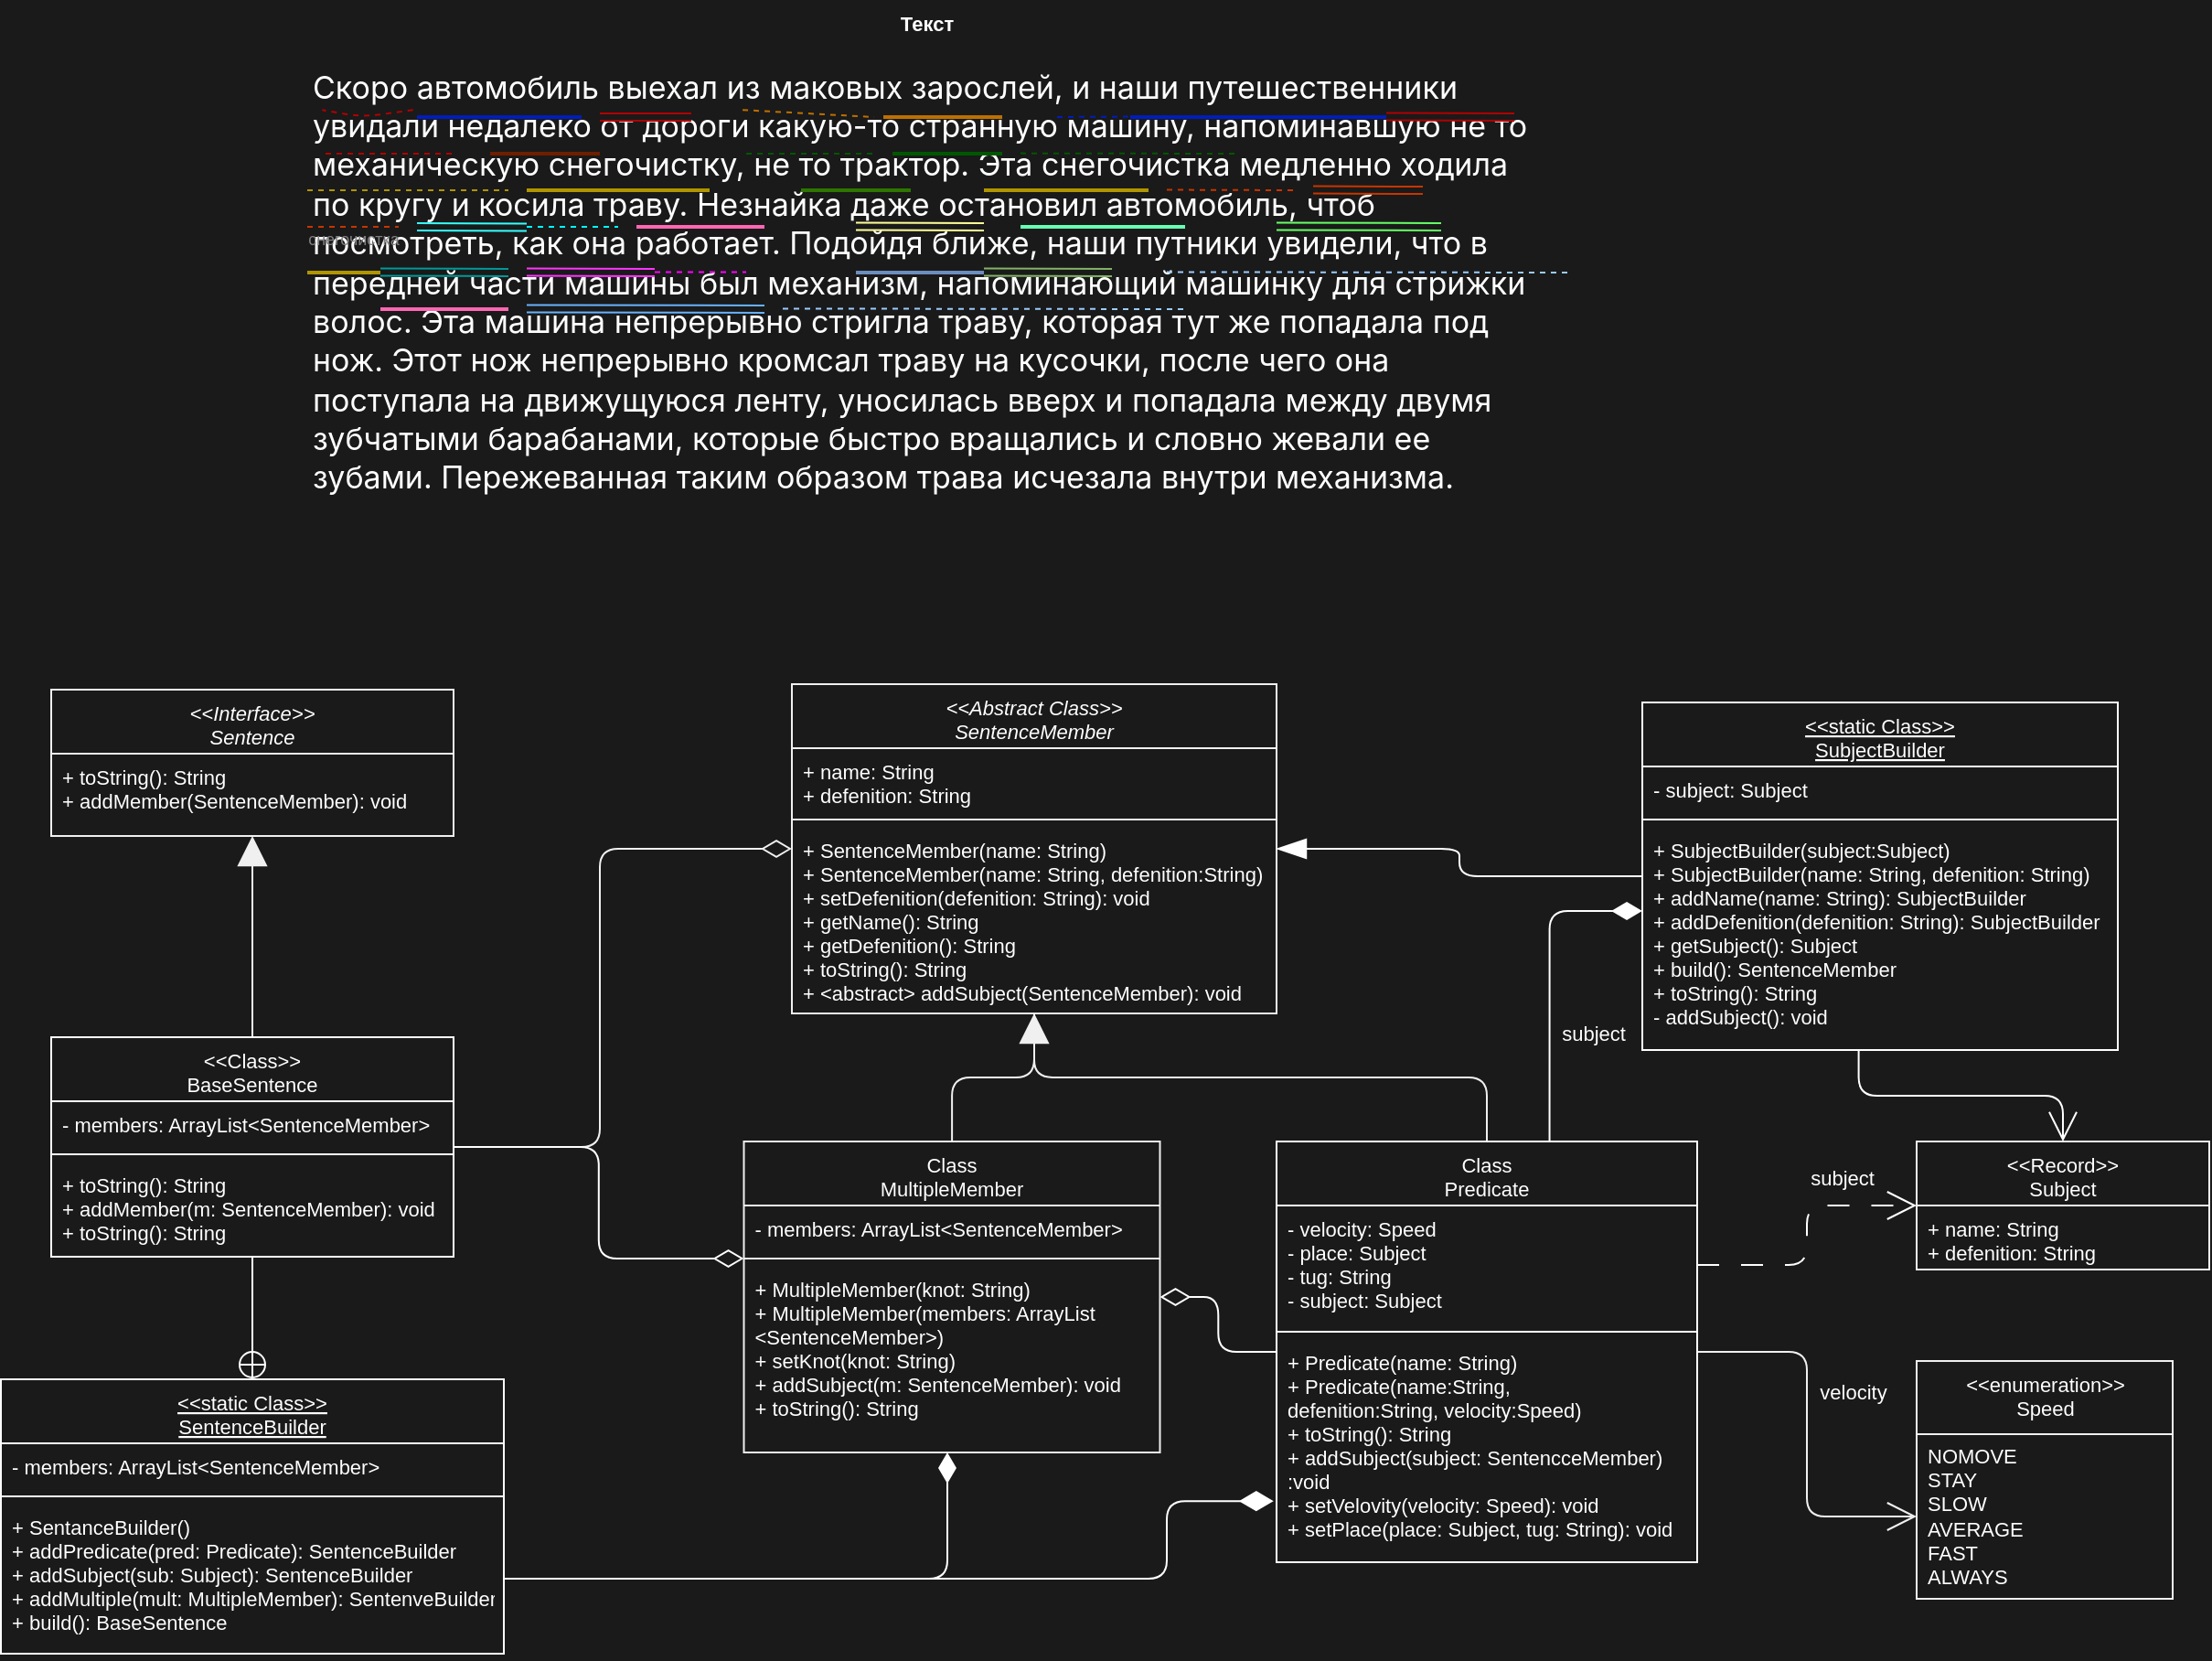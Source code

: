 <mxfile>
    <diagram id="77RbhD9AB3qgGdtPII2Z" name="Страница 1">
        <mxGraphModel dx="1142" dy="592" grid="1" gridSize="10" guides="1" tooltips="1" connect="1" arrows="1" fold="1" page="0" pageScale="1" pageWidth="1169" pageHeight="827" background="#1A1A1A" math="0" shadow="0">
            <root>
                <mxCell id="0"/>
                <mxCell id="1" parent="0"/>
                <mxCell id="2" value="&lt;h1 style=&quot;text-align: center; font-size: 11px;&quot;&gt;&lt;font color=&quot;#ffffff&quot;&gt;Текст&lt;/font&gt;&lt;/h1&gt;&lt;p style=&quot;font-size: 17px;&quot;&gt;&lt;span style=&quot;font-family: -apple-system, BlinkMacSystemFont, &amp;quot;Segoe UI&amp;quot;, Roboto, &amp;quot;Helvetica Neue&amp;quot;, Arial, &amp;quot;Noto Sans&amp;quot;, sans-serif, &amp;quot;Apple Color Emoji&amp;quot;, &amp;quot;Segoe UI Emoji&amp;quot;, &amp;quot;Segoe UI Symbol&amp;quot;, &amp;quot;Noto Color Emoji&amp;quot;;&quot;&gt;&lt;font color=&quot;#ffffff&quot;&gt;Скоро автомобиль выехал из маковых зарослей, и наши путешественники увидали недалеко от дороги какую-то странную машину, напоминавшую не то механическую снегочистку, не то трактор. Эта снегочистка медленно ходила по кругу и косила траву. Незнайка даже остановил автомобиль, чтоб посмотреть, как она работает. Подойдя ближе, наши путники увидели, что в передней части машины был механизм, напоминающий машинку для стрижки волос. Эта машина непрерывно стригла траву, которая тут же попадала под нож. Этот нож непрерывно кромсал траву на кусочки, после чего она поступала на движущуюся ленту, уносилась вверх и попадала между двумя зубчатыми барабанами, которые быстро вращались и словно жевали ее зубами. Пережеванная таким образом трава исчезала внутри механизма.&lt;/font&gt;&lt;/span&gt;&lt;br style=&quot;font-size: 11px;&quot;&gt;&lt;/p&gt;" style="text;html=1;strokeColor=none;fillColor=none;spacing=5;spacingTop=-20;whiteSpace=wrap;overflow=hidden;rounded=0;fontSize=11;movable=1;resizable=1;rotatable=1;deletable=1;editable=1;connectable=1;" parent="1" vertex="1">
                    <mxGeometry x="58" y="66" width="680" height="300" as="geometry"/>
                </mxCell>
                <mxCell id="3" value="" style="shape=link;html=1;fontSize=17;fontColor=#FF3333;fillColor=#e51400;strokeColor=#B20000;" parent="1" edge="1">
                    <mxGeometry width="100" relative="1" as="geometry">
                        <mxPoint x="220" y="120" as="sourcePoint"/>
                        <mxPoint x="270" y="120" as="targetPoint"/>
                    </mxGeometry>
                </mxCell>
                <mxCell id="6" value="" style="line;strokeWidth=2;html=1;labelBackgroundColor=none;fontSize=17;fontColor=#ffffff;fillColor=#0050ef;strokeColor=#001DBC;" parent="1" vertex="1">
                    <mxGeometry x="120" y="110" width="90" height="20" as="geometry"/>
                </mxCell>
                <mxCell id="7" value="" style="endArrow=none;dashed=1;html=1;fontSize=17;fontColor=#FF3333;exitX=0.088;exitY=0.167;exitDx=0;exitDy=0;exitPerimeter=0;entryX=0.015;entryY=0.167;entryDx=0;entryDy=0;entryPerimeter=0;fillColor=#e51400;strokeColor=#B20000;" parent="1" source="2" target="2" edge="1">
                    <mxGeometry width="50" height="50" relative="1" as="geometry">
                        <mxPoint x="210" y="210" as="sourcePoint"/>
                        <mxPoint x="260" y="160" as="targetPoint"/>
                        <Array as="points">
                            <mxPoint x="90" y="120"/>
                        </Array>
                    </mxGeometry>
                </mxCell>
                <mxCell id="9" value="" style="endArrow=none;dashed=1;html=1;fontSize=17;fontColor=#FF3333;exitX=0.353;exitY=0.167;exitDx=0;exitDy=0;exitPerimeter=0;fillColor=#f0a30a;strokeColor=#BD7000;" parent="1" source="2" edge="1">
                    <mxGeometry width="50" height="50" relative="1" as="geometry">
                        <mxPoint x="320" y="220" as="sourcePoint"/>
                        <mxPoint x="370" y="120" as="targetPoint"/>
                    </mxGeometry>
                </mxCell>
                <mxCell id="12" value="" style="line;strokeWidth=2;html=1;labelBackgroundColor=none;fontSize=17;fontColor=#000000;fillColor=#f0a30a;strokeColor=#BD7000;" parent="1" vertex="1">
                    <mxGeometry x="375" y="115" width="65" height="10" as="geometry"/>
                </mxCell>
                <mxCell id="14" value="" style="line;strokeWidth=2;html=1;labelBackgroundColor=none;fontSize=17;fontColor=#ffffff;fillColor=#0050ef;strokeColor=#001DBC;" parent="1" vertex="1">
                    <mxGeometry x="510" y="115" width="140" height="10" as="geometry"/>
                </mxCell>
                <mxCell id="15" value="" style="shape=link;html=1;fontSize=17;fontColor=#FF3333;fillColor=#e51400;strokeColor=#B20000;" parent="1" edge="1">
                    <mxGeometry width="100" relative="1" as="geometry">
                        <mxPoint x="650" y="119.78" as="sourcePoint"/>
                        <mxPoint x="720" y="120" as="targetPoint"/>
                    </mxGeometry>
                </mxCell>
                <mxCell id="16" value="" style="endArrow=none;dashed=1;html=1;fontSize=17;fontColor=#FF3333;fillColor=#0050ef;strokeColor=#001DBC;" parent="1" edge="1">
                    <mxGeometry width="50" height="50" relative="1" as="geometry">
                        <mxPoint x="470" y="120" as="sourcePoint"/>
                        <mxPoint x="510" y="119.78" as="targetPoint"/>
                    </mxGeometry>
                </mxCell>
                <mxCell id="17" value="" style="endArrow=none;dashed=1;html=1;fontSize=17;fontColor=#FF3333;fillColor=#e51400;strokeColor=#B20000;" parent="1" edge="1">
                    <mxGeometry width="50" height="50" relative="1" as="geometry">
                        <mxPoint x="70" y="140" as="sourcePoint"/>
                        <mxPoint x="140" y="140" as="targetPoint"/>
                    </mxGeometry>
                </mxCell>
                <mxCell id="21" value="" style="line;strokeWidth=2;html=1;labelBackgroundColor=none;fontSize=17;fontColor=#ffffff;fillColor=#a0522d;strokeColor=#6D1F00;" parent="1" vertex="1">
                    <mxGeometry x="160" y="130" width="60" height="20" as="geometry"/>
                </mxCell>
                <mxCell id="22" value="" style="line;strokeWidth=2;html=1;labelBackgroundColor=none;fontSize=17;fillColor=#008a00;strokeColor=#005700;fontColor=#ffffff;" parent="1" vertex="1">
                    <mxGeometry x="380" y="135" width="60" height="10" as="geometry"/>
                </mxCell>
                <mxCell id="23" value="" style="endArrow=none;dashed=1;html=1;fontSize=17;fontColor=#FF3333;fillColor=#008a00;strokeColor=#005700;" parent="1" edge="1">
                    <mxGeometry width="50" height="50" relative="1" as="geometry">
                        <mxPoint x="300" y="140" as="sourcePoint"/>
                        <mxPoint x="370" y="140" as="targetPoint"/>
                    </mxGeometry>
                </mxCell>
                <mxCell id="27" value="" style="endArrow=none;dashed=1;html=1;fontSize=17;fontColor=#FF3333;fillColor=#008a00;strokeColor=#005700;" parent="1" edge="1">
                    <mxGeometry width="50" height="50" relative="1" as="geometry">
                        <mxPoint x="450" y="139.81" as="sourcePoint"/>
                        <mxPoint x="570" y="140" as="targetPoint"/>
                    </mxGeometry>
                </mxCell>
                <mxCell id="28" value="" style="line;strokeWidth=2;html=1;labelBackgroundColor=none;fontSize=17;fontColor=#000000;fillColor=#e3c800;strokeColor=#B09500;" parent="1" vertex="1">
                    <mxGeometry x="180" y="150" width="100" height="20" as="geometry"/>
                </mxCell>
                <mxCell id="29" value="" style="endArrow=none;dashed=1;html=1;fontSize=17;fontColor=#FF3333;fillColor=#e3c800;strokeColor=#B09500;" parent="1" edge="1">
                    <mxGeometry width="50" height="50" relative="1" as="geometry">
                        <mxPoint x="60.0" y="160" as="sourcePoint"/>
                        <mxPoint x="170" y="160" as="targetPoint"/>
                    </mxGeometry>
                </mxCell>
                <mxCell id="30" value="" style="line;strokeWidth=2;html=1;labelBackgroundColor=none;fontSize=17;fontColor=#ffffff;fillColor=#60a917;strokeColor=#2D7600;" parent="1" vertex="1">
                    <mxGeometry x="330" y="150" width="60" height="20" as="geometry"/>
                </mxCell>
                <mxCell id="31" value="" style="line;strokeWidth=2;html=1;labelBackgroundColor=none;fontSize=17;fontColor=#000000;fillColor=#e3c800;strokeColor=#B09500;" parent="1" vertex="1">
                    <mxGeometry x="430" y="155" width="90" height="10" as="geometry"/>
                </mxCell>
                <mxCell id="32" value="" style="shape=link;html=1;fontSize=17;fontColor=#FF3333;fillColor=#fa6800;strokeColor=#C73500;" parent="1" edge="1">
                    <mxGeometry width="100" relative="1" as="geometry">
                        <mxPoint x="610" y="159.77" as="sourcePoint"/>
                        <mxPoint x="670" y="160" as="targetPoint"/>
                    </mxGeometry>
                </mxCell>
                <mxCell id="33" value="" style="endArrow=none;dashed=1;html=1;fontSize=17;fontColor=#FF3333;fillColor=#fa6800;strokeColor=#C73500;" parent="1" edge="1">
                    <mxGeometry width="50" height="50" relative="1" as="geometry">
                        <mxPoint x="530.0" y="159.77" as="sourcePoint"/>
                        <mxPoint x="600" y="160" as="targetPoint"/>
                    </mxGeometry>
                </mxCell>
                <mxCell id="34" value="" style="endArrow=none;dashed=1;html=1;fontSize=17;fontColor=#FF3333;fillColor=#fa6800;strokeColor=#C73500;" parent="1" edge="1">
                    <mxGeometry width="50" height="50" relative="1" as="geometry">
                        <mxPoint x="60" y="180" as="sourcePoint"/>
                        <mxPoint x="110" y="180" as="targetPoint"/>
                    </mxGeometry>
                </mxCell>
                <mxCell id="35" value="" style="shape=link;html=1;fontSize=17;fontColor=#FF3333;fillColor=#b1ddf0;strokeColor=#33FFFF;" parent="1" edge="1">
                    <mxGeometry width="100" relative="1" as="geometry">
                        <mxPoint x="120" y="180.0" as="sourcePoint"/>
                        <mxPoint x="180" y="180.23" as="targetPoint"/>
                    </mxGeometry>
                </mxCell>
                <mxCell id="36" value="" style="endArrow=none;dashed=1;html=1;fontSize=17;fontColor=#FF3333;fillColor=#fa6800;strokeColor=#00FFFF;" parent="1" edge="1">
                    <mxGeometry width="50" height="50" relative="1" as="geometry">
                        <mxPoint x="180" y="180" as="sourcePoint"/>
                        <mxPoint x="230" y="180" as="targetPoint"/>
                    </mxGeometry>
                </mxCell>
                <mxCell id="38" value="" style="line;strokeWidth=2;html=1;labelBackgroundColor=none;fontSize=17;fontColor=#ffffff;fillColor=none;strokeColor=#FF66B3;gradientColor=none;" parent="1" vertex="1">
                    <mxGeometry x="240" y="170" width="70" height="20" as="geometry"/>
                </mxCell>
                <mxCell id="39" value="" style="shape=link;html=1;fontSize=17;fontColor=#FF3333;fillColor=#e51400;strokeColor=#FFFF99;" parent="1" edge="1">
                    <mxGeometry width="100" relative="1" as="geometry">
                        <mxPoint x="360" y="179.76" as="sourcePoint"/>
                        <mxPoint x="430" y="179.98" as="targetPoint"/>
                    </mxGeometry>
                </mxCell>
                <mxCell id="41" value="" style="line;strokeWidth=2;html=1;labelBackgroundColor=none;fontSize=17;fontColor=#ffffff;fillColor=none;strokeColor=#66FFB3;gradientColor=none;" parent="1" vertex="1">
                    <mxGeometry x="450" y="170" width="90" height="20" as="geometry"/>
                </mxCell>
                <mxCell id="42" value="" style="shape=link;html=1;fontSize=17;fontColor=#FF3333;fillColor=#e51400;strokeColor=#66FF66;" parent="1" edge="1">
                    <mxGeometry width="100" relative="1" as="geometry">
                        <mxPoint x="590" y="179.76" as="sourcePoint"/>
                        <mxPoint x="680" y="180" as="targetPoint"/>
                    </mxGeometry>
                </mxCell>
                <mxCell id="43" value="" style="line;strokeWidth=2;html=1;labelBackgroundColor=none;fontSize=17;fontColor=#000000;fillColor=#e3c800;strokeColor=#B09500;" parent="1" vertex="1">
                    <mxGeometry x="60" y="200" width="40" height="10" as="geometry"/>
                </mxCell>
                <mxCell id="44" value="&lt;font color=&quot;#808080&quot; style=&quot;font-size: 9px;&quot;&gt;снегочистка&lt;/font&gt;" style="text;html=1;align=center;verticalAlign=middle;resizable=0;points=[];autosize=1;strokeColor=none;fillColor=none;fontSize=17;fontColor=#FF3333;" parent="1" vertex="1">
                    <mxGeometry x="50" y="170" width="70" height="30" as="geometry"/>
                </mxCell>
                <mxCell id="45" value="" style="shape=link;html=1;fontSize=17;fontColor=#FF3333;fillColor=#b1ddf0;strokeColor=#009999;" parent="1" edge="1">
                    <mxGeometry width="100" relative="1" as="geometry">
                        <mxPoint x="100" y="204.76" as="sourcePoint"/>
                        <mxPoint x="170" y="205" as="targetPoint"/>
                    </mxGeometry>
                </mxCell>
                <mxCell id="46" value="" style="shape=link;html=1;fontSize=17;fontColor=#FF3333;fillColor=#b1ddf0;strokeColor=#FF33FF;" parent="1" edge="1">
                    <mxGeometry width="100" relative="1" as="geometry">
                        <mxPoint x="180" y="204.78" as="sourcePoint"/>
                        <mxPoint x="250" y="205.02" as="targetPoint"/>
                    </mxGeometry>
                </mxCell>
                <mxCell id="47" value="" style="endArrow=none;dashed=1;html=1;fontSize=17;fontColor=#FF3333;fillColor=#fa6800;strokeColor=#FF00FF;" parent="1" edge="1">
                    <mxGeometry width="50" height="50" relative="1" as="geometry">
                        <mxPoint x="250" y="204.78" as="sourcePoint"/>
                        <mxPoint x="300" y="204.78" as="targetPoint"/>
                    </mxGeometry>
                </mxCell>
                <mxCell id="48" value="" style="line;strokeWidth=2;html=1;labelBackgroundColor=none;fontSize=17;fillColor=#dae8fc;strokeColor=#6c8ebf;gradientColor=#7ea6e0;" parent="1" vertex="1">
                    <mxGeometry x="360" y="195" width="70" height="20" as="geometry"/>
                </mxCell>
                <mxCell id="49" value="" style="shape=link;html=1;fontSize=17;fontColor=#FF3333;fillColor=#d5e8d4;strokeColor=#82b366;gradientColor=#97d077;" parent="1" edge="1">
                    <mxGeometry width="100" relative="1" as="geometry">
                        <mxPoint x="430" y="204.78" as="sourcePoint"/>
                        <mxPoint x="500" y="205.0" as="targetPoint"/>
                    </mxGeometry>
                </mxCell>
                <mxCell id="163" style="edgeStyle=orthogonalEdgeStyle;jumpSize=6;html=1;entryX=0.455;entryY=1;entryDx=0;entryDy=0;entryPerimeter=0;startArrow=open;startFill=0;endArrow=none;endFill=0;startSize=14;endSize=14;strokeColor=#FFFFFF;" parent="1" source="58" target="157" edge="1">
                    <mxGeometry relative="1" as="geometry"/>
                </mxCell>
                <mxCell id="58" value="&lt;&lt;Record&gt;&gt;&#10;Subject" style="swimlane;fontStyle=0;align=center;verticalAlign=top;childLayout=stackLayout;horizontal=1;startSize=35;horizontalStack=0;resizeParent=1;resizeParentMax=0;resizeLast=0;collapsible=1;marginBottom=0;rounded=0;shadow=0;glass=0;labelBackgroundColor=none;strokeColor=#F0F0F0;fontSize=11;fontColor=#FFFFFF;fillColor=none;gradientColor=none;" parent="1" vertex="1">
                    <mxGeometry x="940" y="680" width="160" height="70" as="geometry">
                        <mxRectangle x="970.31" y="843" width="100" height="40" as="alternateBounds"/>
                    </mxGeometry>
                </mxCell>
                <mxCell id="59" value="+ name: String&#10;+ defenition: String&#10;" style="text;strokeColor=none;fillColor=none;align=left;verticalAlign=top;spacingLeft=4;spacingRight=4;overflow=hidden;rotatable=0;points=[[0,0.5],[1,0.5]];portConstraint=eastwest;rounded=0;shadow=0;glass=0;labelBackgroundColor=none;fontSize=11;fontColor=#FFFFFF;" parent="58" vertex="1">
                    <mxGeometry y="35" width="160" height="35" as="geometry"/>
                </mxCell>
                <mxCell id="101" style="edgeStyle=elbowEdgeStyle;html=1;strokeColor=#F0F0F0;strokeWidth=1;fontSize=11;fontColor=#FFFFFF;startArrow=diamondThin;startFill=0;endArrow=none;endFill=0;exitX=0;exitY=0.5;exitDx=0;exitDy=0;startSize=14;endSize=14;" parent="1" source="62" target="94" edge="1">
                    <mxGeometry relative="1" as="geometry">
                        <Array as="points">
                            <mxPoint x="220" y="610"/>
                        </Array>
                    </mxGeometry>
                </mxCell>
                <mxCell id="130" value="" style="edgeStyle=orthogonalEdgeStyle;html=1;strokeColor=#F0F0F0;strokeWidth=1;fontSize=11;fontColor=#FFFFFF;startArrow=none;startFill=0;endArrow=none;endFill=0;endSize=4;startSize=14;" parent="1" source="62" target="126" edge="1">
                    <mxGeometry relative="1" as="geometry"/>
                </mxCell>
                <mxCell id="62" value="&lt;&lt;Abstract Class&gt;&gt;&#10;SentenсeMember" style="swimlane;fontStyle=2;align=center;verticalAlign=top;childLayout=stackLayout;horizontal=1;startSize=35;horizontalStack=0;resizeParent=1;resizeParentMax=0;resizeLast=0;collapsible=1;marginBottom=0;rounded=0;shadow=0;glass=0;labelBackgroundColor=none;strokeColor=#F0F0F0;fontSize=11;fontColor=#FFFFFF;fillColor=none;gradientColor=none;" parent="1" vertex="1">
                    <mxGeometry x="325" y="430" width="265" height="180" as="geometry">
                        <mxRectangle x="325" y="430" width="140" height="40" as="alternateBounds"/>
                    </mxGeometry>
                </mxCell>
                <mxCell id="63" value="+ name: String&#10;+ defenition: String" style="text;strokeColor=none;fillColor=none;align=left;verticalAlign=top;spacingLeft=4;spacingRight=4;overflow=hidden;rotatable=0;points=[[0,0.5],[1,0.5]];portConstraint=eastwest;rounded=0;shadow=0;glass=0;labelBackgroundColor=none;fontSize=11;fontColor=#FFFFFF;" parent="62" vertex="1">
                    <mxGeometry y="35" width="265" height="35" as="geometry"/>
                </mxCell>
                <mxCell id="64" value="" style="line;strokeWidth=1;fillColor=none;align=left;verticalAlign=middle;spacingTop=-1;spacingLeft=3;spacingRight=3;rotatable=0;labelPosition=right;points=[];portConstraint=eastwest;strokeColor=inherit;rounded=0;shadow=0;glass=0;labelBackgroundColor=none;fontSize=11;fontColor=#FFFFFF;" parent="62" vertex="1">
                    <mxGeometry y="70" width="265" height="8" as="geometry"/>
                </mxCell>
                <mxCell id="65" value="+ SentenceMember(name: String)&#10;+ SentenceMember(name: String, defenition:String)&#10;+ setDefenition(defenition: String): void&#10;+ getName(): String&#10;+ getDefenition(): String&#10;+ toString(): String&#10;+ &lt;abstract&gt; addSubject(SentenceMember): void&#10;" style="text;strokeColor=none;fillColor=none;align=left;verticalAlign=top;spacingLeft=4;spacingRight=4;overflow=hidden;rotatable=0;points=[[0,0.5],[1,0.5]];portConstraint=eastwest;rounded=0;shadow=0;glass=0;labelBackgroundColor=none;fontSize=11;fontColor=#FFFFFF;" parent="62" vertex="1">
                    <mxGeometry y="78" width="265" height="102" as="geometry"/>
                </mxCell>
                <mxCell id="76" style="edgeStyle=elbowEdgeStyle;html=1;fontColor=#FFFFFF;startArrow=none;startFill=0;endArrow=open;endFill=0;strokeColor=#F0F0F0;endSize=14;" parent="1" source="67" target="75" edge="1">
                    <mxGeometry relative="1" as="geometry"/>
                </mxCell>
                <mxCell id="77" value="velocity" style="edgeLabel;html=1;align=center;verticalAlign=middle;resizable=0;points=[];fontColor=#FFFFFF;labelBackgroundColor=none;" parent="76" vertex="1" connectable="0">
                    <mxGeometry x="0.186" relative="1" as="geometry">
                        <mxPoint x="25" y="-43" as="offset"/>
                    </mxGeometry>
                </mxCell>
                <mxCell id="131" style="edgeStyle=orthogonalEdgeStyle;html=1;endArrow=diamondThin;endFill=0;jumpSize=10;endSize=14;strokeColor=#FFFFFF;" parent="1" source="67" target="126" edge="1">
                    <mxGeometry relative="1" as="geometry"/>
                </mxCell>
                <mxCell id="152" style="jumpSize=10;html=1;endArrow=none;endFill=0;startSize=16;endSize=16;strokeColor=#FFFFFF;startArrow=diamondThin;startFill=1;entryX=1;entryY=0.5;entryDx=0;entryDy=0;edgeStyle=orthogonalEdgeStyle;exitX=-0.007;exitY=0.726;exitDx=0;exitDy=0;exitPerimeter=0;" parent="1" source="70" target="146" edge="1">
                    <mxGeometry relative="1" as="geometry">
                        <Array as="points">
                            <mxPoint x="530" y="877"/>
                            <mxPoint x="530" y="919"/>
                        </Array>
                        <mxPoint x="270" y="940" as="targetPoint"/>
                        <mxPoint x="570" y="900" as="sourcePoint"/>
                    </mxGeometry>
                </mxCell>
                <mxCell id="67" value="Class&#10;Predicate" style="swimlane;fontStyle=0;align=center;verticalAlign=top;childLayout=stackLayout;horizontal=1;startSize=35;horizontalStack=0;resizeParent=1;resizeParentMax=0;resizeLast=0;collapsible=1;marginBottom=0;rounded=0;shadow=0;glass=0;labelBackgroundColor=none;strokeColor=#FFFFFF;fontSize=11;fontColor=#FFFFFF;fillColor=none;gradientColor=none;" parent="1" vertex="1">
                    <mxGeometry x="590" y="680" width="230" height="230" as="geometry"/>
                </mxCell>
                <mxCell id="68" value="- velocity: Speed&#10;- place: Subject&#10;- tug: String&#10;- subject: Subject" style="text;strokeColor=none;fillColor=none;align=left;verticalAlign=top;spacingLeft=4;spacingRight=4;overflow=hidden;rotatable=0;points=[[0,0.5],[1,0.5]];portConstraint=eastwest;rounded=0;shadow=0;glass=0;labelBackgroundColor=none;fontSize=11;fontColor=#FFFFFF;" parent="67" vertex="1">
                    <mxGeometry y="35" width="230" height="65" as="geometry"/>
                </mxCell>
                <mxCell id="69" value="" style="line;strokeWidth=1;fillColor=none;align=left;verticalAlign=middle;spacingTop=-1;spacingLeft=3;spacingRight=3;rotatable=0;labelPosition=right;points=[];portConstraint=eastwest;strokeColor=inherit;rounded=0;shadow=0;glass=0;labelBackgroundColor=none;fontSize=11;fontColor=#FFFFFF;" parent="67" vertex="1">
                    <mxGeometry y="100" width="230" height="8" as="geometry"/>
                </mxCell>
                <mxCell id="70" value="+ Predicate(name: String)&#10;+ Predicate(name:String, &#10;defenition:String, velocity:Speed)&#10;+ toString(): String&#10;+ addSubject(subject: SentencceMember)&#10;:void&#10;+ setVelovity(velocity: Speed): void&#10;+ setPlace(place: Subject, tug: String): void" style="text;strokeColor=none;fillColor=none;align=left;verticalAlign=top;spacingLeft=4;spacingRight=4;overflow=hidden;rotatable=0;points=[[0,0.5],[1,0.5]];portConstraint=eastwest;rounded=0;shadow=0;glass=0;labelBackgroundColor=none;fontSize=11;fontColor=#FFFFFF;" parent="67" vertex="1">
                    <mxGeometry y="108" width="230" height="122" as="geometry"/>
                </mxCell>
                <mxCell id="73" value="" style="html=1;verticalAlign=bottom;endArrow=none;strokeColor=#F0F0F0;fontSize=11;fontColor=#FFFFFF;exitX=0.5;exitY=1;exitDx=0;exitDy=0;edgeStyle=orthogonalEdgeStyle;endFill=0;startArrow=block;startFill=1;fillColor=#f5f5f5;entryX=0.5;entryY=0;entryDx=0;entryDy=0;endSize=4;startSize=14;" parent="1" source="62" target="67" edge="1">
                    <mxGeometry width="80" relative="1" as="geometry">
                        <mxPoint x="380" y="640" as="sourcePoint"/>
                        <mxPoint x="460" y="640" as="targetPoint"/>
                    </mxGeometry>
                </mxCell>
                <mxCell id="74" value="&amp;lt;&amp;lt;enumeration&amp;gt;&amp;gt;&lt;br style=&quot;font-size: 11px;&quot;&gt;Speed" style="swimlane;fontStyle=0;align=center;verticalAlign=top;childLayout=stackLayout;horizontal=1;startSize=40;horizontalStack=0;resizeParent=1;resizeParentMax=0;resizeLast=0;collapsible=0;marginBottom=0;html=1;fontSize=11;fillColor=none;fontColor=#FFFFFF;strokeColor=#F0F0F0;" parent="1" vertex="1">
                    <mxGeometry x="940" y="800" width="140" height="130" as="geometry"/>
                </mxCell>
                <mxCell id="75" value="NOMOVE&lt;br style=&quot;font-size: 11px;&quot;&gt;STAY&lt;br&gt;SLOW&lt;br style=&quot;font-size: 11px;&quot;&gt;AVERAGE&lt;br style=&quot;font-size: 11px;&quot;&gt;FAST&lt;br style=&quot;font-size: 11px;&quot;&gt;ALWAYS" style="text;html=1;strokeColor=#F0F0F0;fillColor=none;align=left;verticalAlign=middle;spacingLeft=4;spacingRight=4;overflow=hidden;rotatable=0;points=[[0,0.5],[1,0.5]];portConstraint=eastwest;fontSize=11;fontColor=#FFFFFF;" parent="74" vertex="1">
                    <mxGeometry y="40" width="140" height="90" as="geometry"/>
                </mxCell>
                <mxCell id="98" value="" style="edgeStyle=elbowEdgeStyle;html=1;strokeColor=#F0F0F0;strokeWidth=1;fontSize=11;fontColor=#FFFFFF;startArrow=block;startFill=1;endArrow=none;endFill=0;endSize=14;startSize=14;" parent="1" source="85" target="94" edge="1">
                    <mxGeometry relative="1" as="geometry">
                        <mxPoint x="-100" y="560" as="sourcePoint"/>
                    </mxGeometry>
                </mxCell>
                <mxCell id="85" value="&lt;&lt;Interface&gt;&gt;&#10;Sentenсe" style="swimlane;fontStyle=2;align=center;verticalAlign=top;childLayout=stackLayout;horizontal=1;startSize=35;horizontalStack=0;resizeParent=1;resizeParentMax=0;resizeLast=0;collapsible=1;marginBottom=0;rounded=0;shadow=0;glass=0;labelBackgroundColor=none;strokeColor=#F0F0F0;fontSize=11;fontColor=#FFFFFF;fillColor=none;gradientColor=none;" parent="1" vertex="1">
                    <mxGeometry x="-80" y="433" width="220" height="80" as="geometry"/>
                </mxCell>
                <mxCell id="88" value="+ toString(): String&#10;+ addMember(SentenceMember): void" style="text;strokeColor=none;fillColor=none;align=left;verticalAlign=top;spacingLeft=4;spacingRight=4;overflow=hidden;rotatable=0;points=[[0,0.5],[1,0.5]];portConstraint=eastwest;rounded=0;shadow=0;glass=0;labelBackgroundColor=none;fontSize=11;fontColor=#FFFFFF;" parent="85" vertex="1">
                    <mxGeometry y="35" width="220" height="45" as="geometry"/>
                </mxCell>
                <mxCell id="90" value="" style="line;strokeWidth=2;html=1;labelBackgroundColor=none;fontSize=17;fontColor=#000000;fillColor=none;strokeColor=#FF66B3;" parent="1" vertex="1">
                    <mxGeometry x="100" y="220" width="70" height="10" as="geometry"/>
                </mxCell>
                <mxCell id="91" value="" style="shape=link;html=1;fontSize=17;fontColor=#FF3333;fillColor=#b1ddf0;strokeColor=#66B2FF;" parent="1" edge="1">
                    <mxGeometry width="100" relative="1" as="geometry">
                        <mxPoint x="180.0" y="224.71" as="sourcePoint"/>
                        <mxPoint x="310" y="225" as="targetPoint"/>
                    </mxGeometry>
                </mxCell>
                <mxCell id="92" value="" style="endArrow=none;dashed=1;html=1;fontSize=17;fontColor=#FF3333;fillColor=#fa6800;strokeColor=#99CCFF;" parent="1" edge="1">
                    <mxGeometry width="50" height="50" relative="1" as="geometry">
                        <mxPoint x="320.0" y="224.71" as="sourcePoint"/>
                        <mxPoint x="540" y="225" as="targetPoint"/>
                    </mxGeometry>
                </mxCell>
                <mxCell id="93" value="" style="endArrow=none;dashed=1;html=1;fontSize=17;fontColor=#FF3333;fillColor=#fa6800;strokeColor=#99CCFF;" parent="1" edge="1">
                    <mxGeometry width="50" height="50" relative="1" as="geometry">
                        <mxPoint x="530.0" y="204.71" as="sourcePoint"/>
                        <mxPoint x="750" y="205" as="targetPoint"/>
                    </mxGeometry>
                </mxCell>
                <mxCell id="94" value="&lt;&lt;Class&gt;&gt;&#10;BaseSentence" style="swimlane;fontStyle=0;align=center;verticalAlign=top;childLayout=stackLayout;horizontal=1;startSize=35;horizontalStack=0;resizeParent=1;resizeParentMax=0;resizeLast=0;collapsible=1;marginBottom=0;rounded=0;shadow=0;glass=0;labelBackgroundColor=none;strokeColor=#FFFFFF;fontSize=11;fontColor=#FFFFFF;fillColor=none;gradientColor=none;" parent="1" vertex="1">
                    <mxGeometry x="-80" y="623" width="220" height="120" as="geometry"/>
                </mxCell>
                <mxCell id="95" value="- members: ArrayList&lt;SentenceMember&gt;" style="text;strokeColor=none;fillColor=none;align=left;verticalAlign=top;spacingLeft=4;spacingRight=4;overflow=hidden;rotatable=0;points=[[0,0.5],[1,0.5]];portConstraint=eastwest;rounded=0;shadow=0;glass=0;labelBackgroundColor=none;fontSize=11;fontColor=#FFFFFF;" parent="94" vertex="1">
                    <mxGeometry y="35" width="220" height="25" as="geometry"/>
                </mxCell>
                <mxCell id="96" value="" style="line;strokeWidth=1;fillColor=none;align=left;verticalAlign=middle;spacingTop=-1;spacingLeft=3;spacingRight=3;rotatable=0;labelPosition=right;points=[];portConstraint=eastwest;strokeColor=inherit;rounded=0;shadow=0;glass=0;labelBackgroundColor=none;fontSize=11;fontColor=#FFFFFF;" parent="94" vertex="1">
                    <mxGeometry y="60" width="220" height="8" as="geometry"/>
                </mxCell>
                <mxCell id="97" value="+ toString(): String&#10;+ addMember(m: SentenceMember): void&#10;+ toString(): String" style="text;strokeColor=none;fillColor=none;align=left;verticalAlign=top;spacingLeft=4;spacingRight=4;overflow=hidden;rotatable=0;points=[[0,0.5],[1,0.5]];portConstraint=eastwest;rounded=0;shadow=0;glass=0;labelBackgroundColor=none;fontSize=11;fontColor=#FFFFFF;" parent="94" vertex="1">
                    <mxGeometry y="68" width="220" height="52" as="geometry"/>
                </mxCell>
                <mxCell id="150" style="edgeStyle=orthogonalEdgeStyle;jumpSize=10;html=1;endArrow=none;endFill=0;endSize=14;exitX=0.489;exitY=1;exitDx=0;exitDy=0;exitPerimeter=0;strokeColor=#FFFFFF;startArrow=diamondThin;startFill=1;startSize=14;" parent="1" source="129" target="146" edge="1">
                    <mxGeometry relative="1" as="geometry">
                        <mxPoint x="180" y="890" as="targetPoint"/>
                    </mxGeometry>
                </mxCell>
                <mxCell id="126" value="Class&#10;MultipleMember" style="swimlane;fontStyle=0;align=center;verticalAlign=top;childLayout=stackLayout;horizontal=1;startSize=35;horizontalStack=0;resizeParent=1;resizeParentMax=0;resizeLast=0;collapsible=1;marginBottom=0;rounded=0;shadow=0;glass=0;labelBackgroundColor=none;strokeColor=#F0F0F0;fontSize=11;fontColor=#FFFFFF;fillColor=none;gradientColor=none;" parent="1" vertex="1">
                    <mxGeometry x="298.75" y="680" width="227.5" height="170" as="geometry">
                        <mxRectangle x="302.5" y="590" width="140" height="40" as="alternateBounds"/>
                    </mxGeometry>
                </mxCell>
                <mxCell id="127" value="- members: ArrayList&lt;SentenceMember&gt;" style="text;strokeColor=none;fillColor=none;align=left;verticalAlign=top;spacingLeft=4;spacingRight=4;overflow=hidden;rotatable=0;points=[[0,0.5],[1,0.5]];portConstraint=eastwest;rounded=0;shadow=0;glass=0;labelBackgroundColor=none;fontSize=11;fontColor=#FFFFFF;" parent="126" vertex="1">
                    <mxGeometry y="35" width="227.5" height="25" as="geometry"/>
                </mxCell>
                <mxCell id="128" value="" style="line;strokeWidth=1;fillColor=none;align=left;verticalAlign=middle;spacingTop=-1;spacingLeft=3;spacingRight=3;rotatable=0;labelPosition=right;points=[];portConstraint=eastwest;strokeColor=inherit;rounded=0;shadow=0;glass=0;labelBackgroundColor=none;fontSize=11;fontColor=#FFFFFF;" parent="126" vertex="1">
                    <mxGeometry y="60" width="227.5" height="8" as="geometry"/>
                </mxCell>
                <mxCell id="129" value="+ MultipleMember(knot: String)&#10;+ MultipleMember(members: ArrayList&#10;&lt;SentenceMember&gt;)&#10;+ setKnot(knot: String)&#10;+ addSubject(m: SentenceMember): void&#10;+ toString(): String" style="text;strokeColor=none;fillColor=none;align=left;verticalAlign=top;spacingLeft=4;spacingRight=4;overflow=hidden;rotatable=0;points=[[0,0.5],[1,0.5]];portConstraint=eastwest;rounded=0;shadow=0;glass=0;labelBackgroundColor=none;fontSize=11;fontColor=#FFFFFF;" parent="126" vertex="1">
                    <mxGeometry y="68" width="227.5" height="102" as="geometry"/>
                </mxCell>
                <mxCell id="147" style="edgeStyle=none;html=1;endArrow=none;endFill=0;jumpSize=7;endSize=14;strokeColor=#FFFFFF;startSize=6;startArrow=circlePlus;startFill=0;" parent="1" source="143" target="94" edge="1">
                    <mxGeometry relative="1" as="geometry"/>
                </mxCell>
                <mxCell id="143" value="&lt;&lt;static Class&gt;&gt;&#10;SentenceBuilder" style="swimlane;fontStyle=4;align=center;verticalAlign=top;childLayout=stackLayout;horizontal=1;startSize=35;horizontalStack=0;resizeParent=1;resizeParentMax=0;resizeLast=0;collapsible=1;marginBottom=0;rounded=0;shadow=0;glass=0;labelBackgroundColor=none;strokeColor=#FFFFFF;fontSize=11;fontColor=#FFFFFF;fillColor=none;gradientColor=none;" parent="1" vertex="1">
                    <mxGeometry x="-107.5" y="810" width="275" height="150" as="geometry"/>
                </mxCell>
                <mxCell id="144" value="- members: ArrayList&lt;SentenceMember&gt;" style="text;strokeColor=none;fillColor=none;align=left;verticalAlign=top;spacingLeft=4;spacingRight=4;overflow=hidden;rotatable=0;points=[[0,0.5],[1,0.5]];portConstraint=eastwest;rounded=0;shadow=0;glass=0;labelBackgroundColor=none;fontSize=11;fontColor=#FFFFFF;" parent="143" vertex="1">
                    <mxGeometry y="35" width="275" height="25" as="geometry"/>
                </mxCell>
                <mxCell id="145" value="" style="line;strokeWidth=1;fillColor=none;align=left;verticalAlign=middle;spacingTop=-1;spacingLeft=3;spacingRight=3;rotatable=0;labelPosition=right;points=[];portConstraint=eastwest;strokeColor=inherit;rounded=0;shadow=0;glass=0;labelBackgroundColor=none;fontSize=11;fontColor=#FFFFFF;" parent="143" vertex="1">
                    <mxGeometry y="60" width="275" height="8" as="geometry"/>
                </mxCell>
                <mxCell id="146" value="+ SentanceBuilder()&#10;+ addPredicate(pred: Predicate): SentenceBuilder&#10;+ addSubject(sub: Subject): SentenceBuilder&#10;+ addMultiple(mult: MultipleMember): SentenveBuilder&#10;+ build(): BaseSentence&#10;" style="text;strokeColor=none;fillColor=none;align=left;verticalAlign=top;spacingLeft=4;spacingRight=4;overflow=hidden;rotatable=0;points=[[0,0.5],[1,0.5]];portConstraint=eastwest;rounded=0;shadow=0;glass=0;labelBackgroundColor=none;fontSize=11;fontColor=#FFFFFF;" parent="143" vertex="1">
                    <mxGeometry y="68" width="275" height="82" as="geometry"/>
                </mxCell>
                <mxCell id="151" style="edgeStyle=orthogonalEdgeStyle;jumpSize=10;html=1;endArrow=none;endFill=0;endSize=14;startSize=14;strokeColor=#FFFFFF;startArrow=diamondThin;startFill=0;" parent="1" source="128" target="94" edge="1">
                    <mxGeometry relative="1" as="geometry">
                        <mxPoint x="180" y="730" as="targetPoint"/>
                    </mxGeometry>
                </mxCell>
                <mxCell id="158" style="edgeStyle=orthogonalEdgeStyle;html=1;endArrow=none;endFill=0;jumpSize=6;startSize=14;endSize=14;strokeColor=#FFFFFF;startArrow=diamondThin;startFill=1;entryX=0.649;entryY=0.001;entryDx=0;entryDy=0;entryPerimeter=0;" parent="1" source="157" target="67" edge="1">
                    <mxGeometry relative="1" as="geometry">
                        <Array as="points">
                            <mxPoint x="739" y="554"/>
                        </Array>
                        <mxPoint x="740" y="670" as="targetPoint"/>
                    </mxGeometry>
                </mxCell>
                <mxCell id="162" value="subject" style="edgeLabel;html=1;align=center;verticalAlign=middle;resizable=0;points=[];labelBackgroundColor=none;fontColor=#FFFFFF;" parent="158" vertex="1" connectable="0">
                    <mxGeometry x="0.164" y="-2" relative="1" as="geometry">
                        <mxPoint x="25" y="14" as="offset"/>
                    </mxGeometry>
                </mxCell>
                <mxCell id="165" style="edgeStyle=orthogonalEdgeStyle;jumpSize=6;html=1;strokeColor=#FFFFFF;fontColor=#FFFFFF;startArrow=none;startFill=0;endArrow=blockThin;endFill=1;startSize=14;endSize=14;" parent="1" source="154" target="62" edge="1">
                    <mxGeometry relative="1" as="geometry"/>
                </mxCell>
                <mxCell id="154" value="&lt;&lt;static Class&gt;&gt;&#10;SubjectBuilder" style="swimlane;fontStyle=4;align=center;verticalAlign=top;childLayout=stackLayout;horizontal=1;startSize=35;horizontalStack=0;resizeParent=1;resizeParentMax=0;resizeLast=0;collapsible=1;marginBottom=0;rounded=0;shadow=0;glass=0;labelBackgroundColor=none;strokeColor=#FFFFFF;fontSize=11;fontColor=#FFFFFF;fillColor=none;gradientColor=none;" parent="1" vertex="1">
                    <mxGeometry x="790" y="440" width="260" height="190" as="geometry"/>
                </mxCell>
                <mxCell id="155" value="- subject: Subject&#10;" style="text;strokeColor=none;fillColor=none;align=left;verticalAlign=top;spacingLeft=4;spacingRight=4;overflow=hidden;rotatable=0;points=[[0,0.5],[1,0.5]];portConstraint=eastwest;rounded=0;shadow=0;glass=0;labelBackgroundColor=none;fontSize=11;fontColor=#FFFFFF;" parent="154" vertex="1">
                    <mxGeometry y="35" width="260" height="25" as="geometry"/>
                </mxCell>
                <mxCell id="156" value="" style="line;strokeWidth=1;fillColor=none;align=left;verticalAlign=middle;spacingTop=-1;spacingLeft=3;spacingRight=3;rotatable=0;labelPosition=right;points=[];portConstraint=eastwest;strokeColor=inherit;rounded=0;shadow=0;glass=0;labelBackgroundColor=none;fontSize=11;fontColor=#FFFFFF;" parent="154" vertex="1">
                    <mxGeometry y="60" width="260" height="8" as="geometry"/>
                </mxCell>
                <mxCell id="157" value="+ SubjectBuilder(subject:Subject)&#10;+ SubjectBuilder(name: String, defenition: String)&#10;+ addName(name: String): SubjectBuilder&#10;+ addDefenition(defenition: String): SubjectBuilder&#10;+ getSubject(): Subject&#10;+ build(): SentenceMember&#10;+ toString(): String&#10;- addSubject(): void" style="text;strokeColor=none;fillColor=none;align=left;verticalAlign=top;spacingLeft=4;spacingRight=4;overflow=hidden;rotatable=0;points=[[0,0.5],[1,0.5]];portConstraint=eastwest;rounded=0;shadow=0;glass=0;labelBackgroundColor=none;fontSize=11;fontColor=#FFFFFF;" parent="154" vertex="1">
                    <mxGeometry y="68" width="260" height="122" as="geometry"/>
                </mxCell>
                <mxCell id="166" style="edgeStyle=orthogonalEdgeStyle;jumpSize=6;html=1;strokeColor=#FFFFFF;fontColor=#FFFFFF;startArrow=none;startFill=0;endArrow=open;endFill=0;startSize=14;endSize=14;dashed=1;dashPattern=12 12;" parent="1" source="68" target="58" edge="1">
                    <mxGeometry relative="1" as="geometry"/>
                </mxCell>
                <mxCell id="167" value="subject" style="edgeLabel;html=1;align=center;verticalAlign=middle;resizable=0;points=[];fontColor=#FFFFFF;labelBackgroundColor=none;" parent="166" vertex="1" connectable="0">
                    <mxGeometry x="0.322" y="-1" relative="1" as="geometry">
                        <mxPoint x="10" y="-16" as="offset"/>
                    </mxGeometry>
                </mxCell>
            </root>
        </mxGraphModel>
    </diagram>
</mxfile>